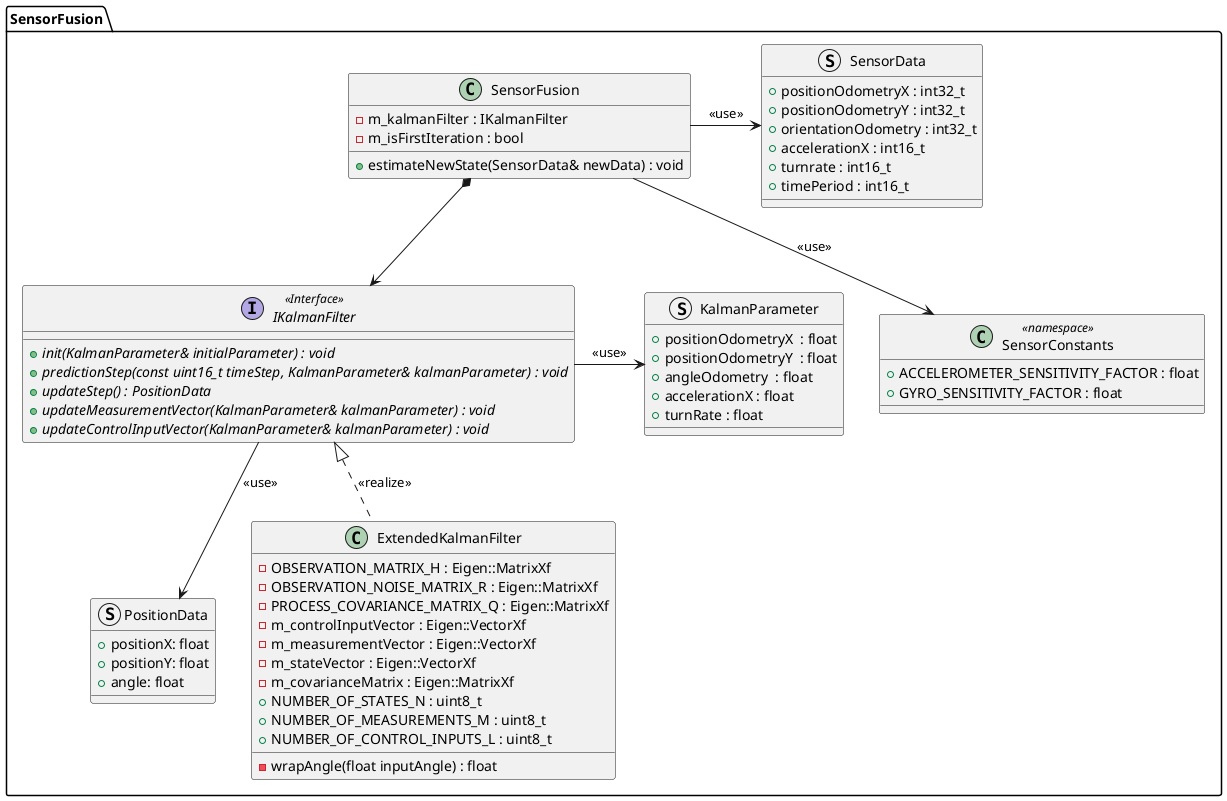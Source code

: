 @startuml ClassDiagramSensorFusion


package "SensorFusion" as SensorFusionPackage
{
    class SensorFusion{
        - m_kalmanFilter : IKalmanFilter
        - m_isFirstIteration : bool
        + estimateNewState(SensorData& newData) : void
    }

    interface IKalmanFilter  <<Interface>>{
        + {abstract} init(KalmanParameter& initialParameter) : void
        + {abstract} predictionStep(const uint16_t timeStep, KalmanParameter& kalmanParameter) : void
        + {abstract} updateStep() : PositionData
        + {abstract} updateMeasurementVector(KalmanParameter& kalmanParameter) : void
        + {abstract} updateControlInputVector(KalmanParameter& kalmanParameter) : void
    }

    struct PositionData
    {
        + positionX: float
        + positionY: float
        + angle: float
    }

    class ExtendedKalmanFilter {
        - OBSERVATION_MATRIX_H : Eigen::MatrixXf
        - OBSERVATION_NOISE_MATRIX_R : Eigen::MatrixXf
        - PROCESS_COVARIANCE_MATRIX_Q : Eigen::MatrixXf
        - m_controlInputVector : Eigen::VectorXf
        - m_measurementVector : Eigen::VectorXf
        - m_stateVector : Eigen::VectorXf
        - m_covarianceMatrix : Eigen::MatrixXf
        - wrapAngle(float inputAngle) : float
        + NUMBER_OF_STATES_N : uint8_t
        + NUMBER_OF_MEASUREMENTS_M : uint8_t
        + NUMBER_OF_CONTROL_INPUTS_L : uint8_t
    }
    class SensorConstants << namespace >> {
        + ACCELEROMETER_SENSITIVITY_FACTOR : float
        + GYRO_SENSITIVITY_FACTOR : float
    }


    struct SensorData {
        + positionOdometryX : int32_t
        + positionOdometryY : int32_t
        + orientationOdometry : int32_t
        + accelerationX : int16_t
        + turnrate : int16_t
        + timePeriod : int16_t
    }

    struct KalmanParameter {
        +positionOdometryX  : float
        +positionOdometryY  : float
        +angleOdometry  : float
        +accelerationX : float
        +turnRate : float
    }



}
IKalmanFilter<|..ExtendedKalmanFilter: <<realize>>
SensorFusion *--> IKalmanFilter
SensorFusion --> SensorConstants : <<use>>
IKalmanFilter --> PositionData : <<use>>
IKalmanFilter -> KalmanParameter : <<use>>
SensorFusion -> SensorData : <<use>>

@enduml